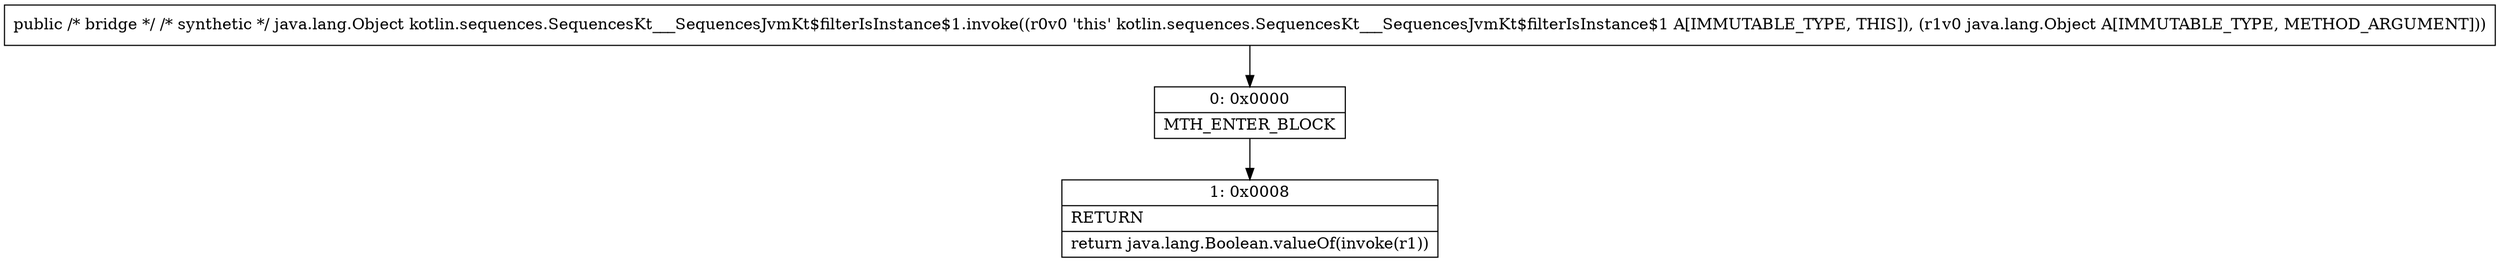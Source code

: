 digraph "CFG forkotlin.sequences.SequencesKt___SequencesJvmKt$filterIsInstance$1.invoke(Ljava\/lang\/Object;)Ljava\/lang\/Object;" {
Node_0 [shape=record,label="{0\:\ 0x0000|MTH_ENTER_BLOCK\l}"];
Node_1 [shape=record,label="{1\:\ 0x0008|RETURN\l|return java.lang.Boolean.valueOf(invoke(r1))\l}"];
MethodNode[shape=record,label="{public \/* bridge *\/ \/* synthetic *\/ java.lang.Object kotlin.sequences.SequencesKt___SequencesJvmKt$filterIsInstance$1.invoke((r0v0 'this' kotlin.sequences.SequencesKt___SequencesJvmKt$filterIsInstance$1 A[IMMUTABLE_TYPE, THIS]), (r1v0 java.lang.Object A[IMMUTABLE_TYPE, METHOD_ARGUMENT])) }"];
MethodNode -> Node_0;
Node_0 -> Node_1;
}

